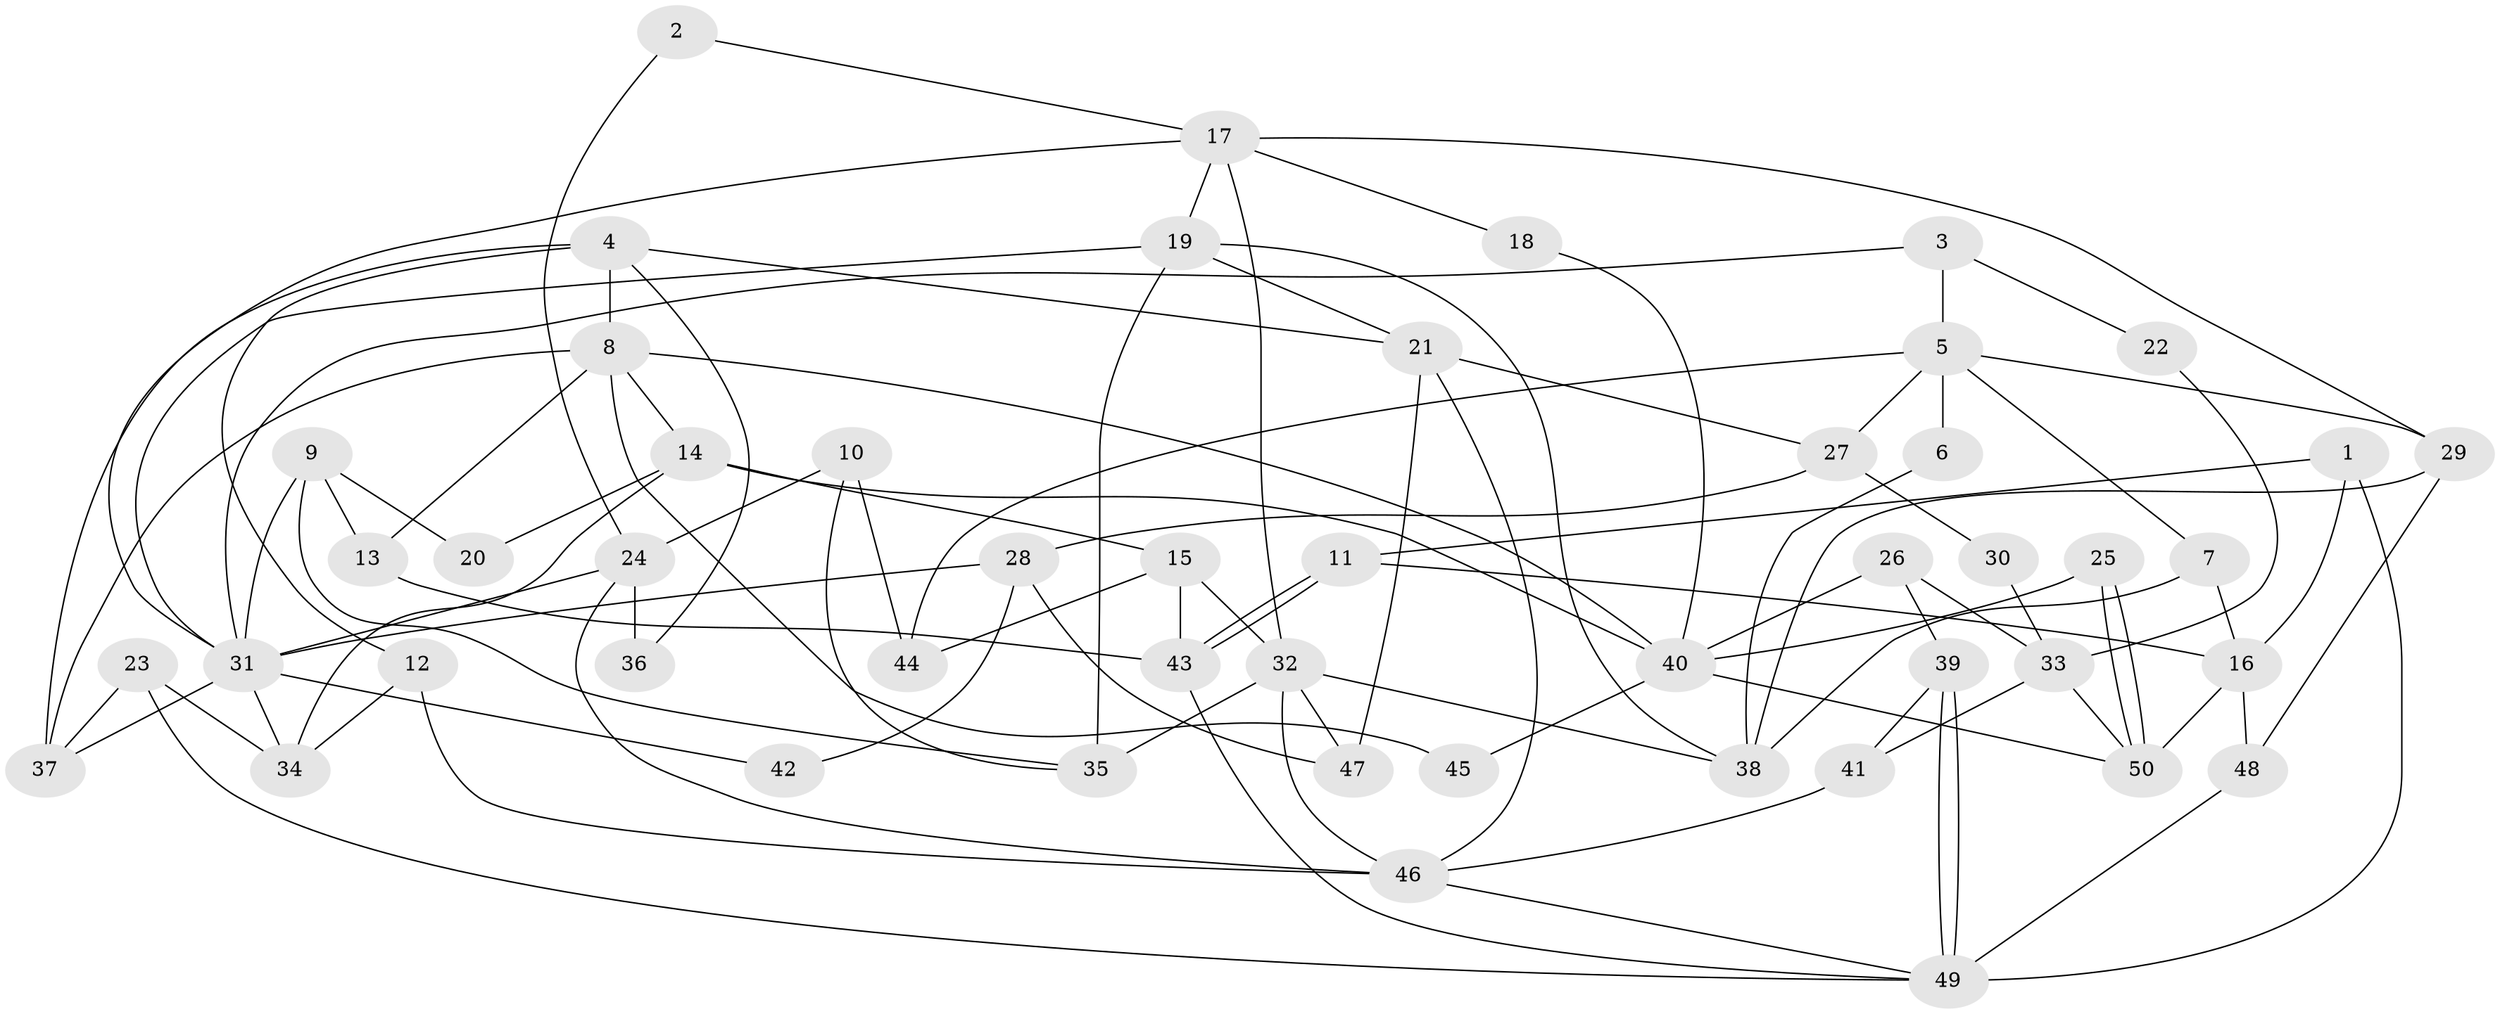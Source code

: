 // coarse degree distribution, {5: 0.25806451612903225, 3: 0.1935483870967742, 7: 0.0967741935483871, 6: 0.06451612903225806, 4: 0.0967741935483871, 8: 0.03225806451612903, 2: 0.12903225806451613, 10: 0.03225806451612903, 9: 0.06451612903225806, 1: 0.03225806451612903}
// Generated by graph-tools (version 1.1) at 2025/23/03/03/25 07:23:59]
// undirected, 50 vertices, 100 edges
graph export_dot {
graph [start="1"]
  node [color=gray90,style=filled];
  1;
  2;
  3;
  4;
  5;
  6;
  7;
  8;
  9;
  10;
  11;
  12;
  13;
  14;
  15;
  16;
  17;
  18;
  19;
  20;
  21;
  22;
  23;
  24;
  25;
  26;
  27;
  28;
  29;
  30;
  31;
  32;
  33;
  34;
  35;
  36;
  37;
  38;
  39;
  40;
  41;
  42;
  43;
  44;
  45;
  46;
  47;
  48;
  49;
  50;
  1 -- 11;
  1 -- 16;
  1 -- 49;
  2 -- 17;
  2 -- 24;
  3 -- 5;
  3 -- 31;
  3 -- 22;
  4 -- 21;
  4 -- 37;
  4 -- 8;
  4 -- 12;
  4 -- 36;
  5 -- 29;
  5 -- 44;
  5 -- 6;
  5 -- 7;
  5 -- 27;
  6 -- 38;
  7 -- 38;
  7 -- 16;
  8 -- 37;
  8 -- 13;
  8 -- 14;
  8 -- 40;
  8 -- 45;
  9 -- 13;
  9 -- 35;
  9 -- 20;
  9 -- 31;
  10 -- 24;
  10 -- 35;
  10 -- 44;
  11 -- 43;
  11 -- 43;
  11 -- 16;
  12 -- 46;
  12 -- 34;
  13 -- 43;
  14 -- 15;
  14 -- 20;
  14 -- 34;
  14 -- 40;
  15 -- 32;
  15 -- 43;
  15 -- 44;
  16 -- 50;
  16 -- 48;
  17 -- 32;
  17 -- 31;
  17 -- 18;
  17 -- 19;
  17 -- 29;
  18 -- 40;
  19 -- 31;
  19 -- 21;
  19 -- 35;
  19 -- 38;
  21 -- 27;
  21 -- 46;
  21 -- 47;
  22 -- 33;
  23 -- 34;
  23 -- 49;
  23 -- 37;
  24 -- 46;
  24 -- 31;
  24 -- 36;
  25 -- 50;
  25 -- 50;
  25 -- 40;
  26 -- 33;
  26 -- 40;
  26 -- 39;
  27 -- 28;
  27 -- 30;
  28 -- 31;
  28 -- 47;
  28 -- 42;
  29 -- 48;
  29 -- 38;
  30 -- 33;
  31 -- 34;
  31 -- 37;
  31 -- 42;
  32 -- 38;
  32 -- 46;
  32 -- 35;
  32 -- 47;
  33 -- 50;
  33 -- 41;
  39 -- 49;
  39 -- 49;
  39 -- 41;
  40 -- 45;
  40 -- 50;
  41 -- 46;
  43 -- 49;
  46 -- 49;
  48 -- 49;
}

